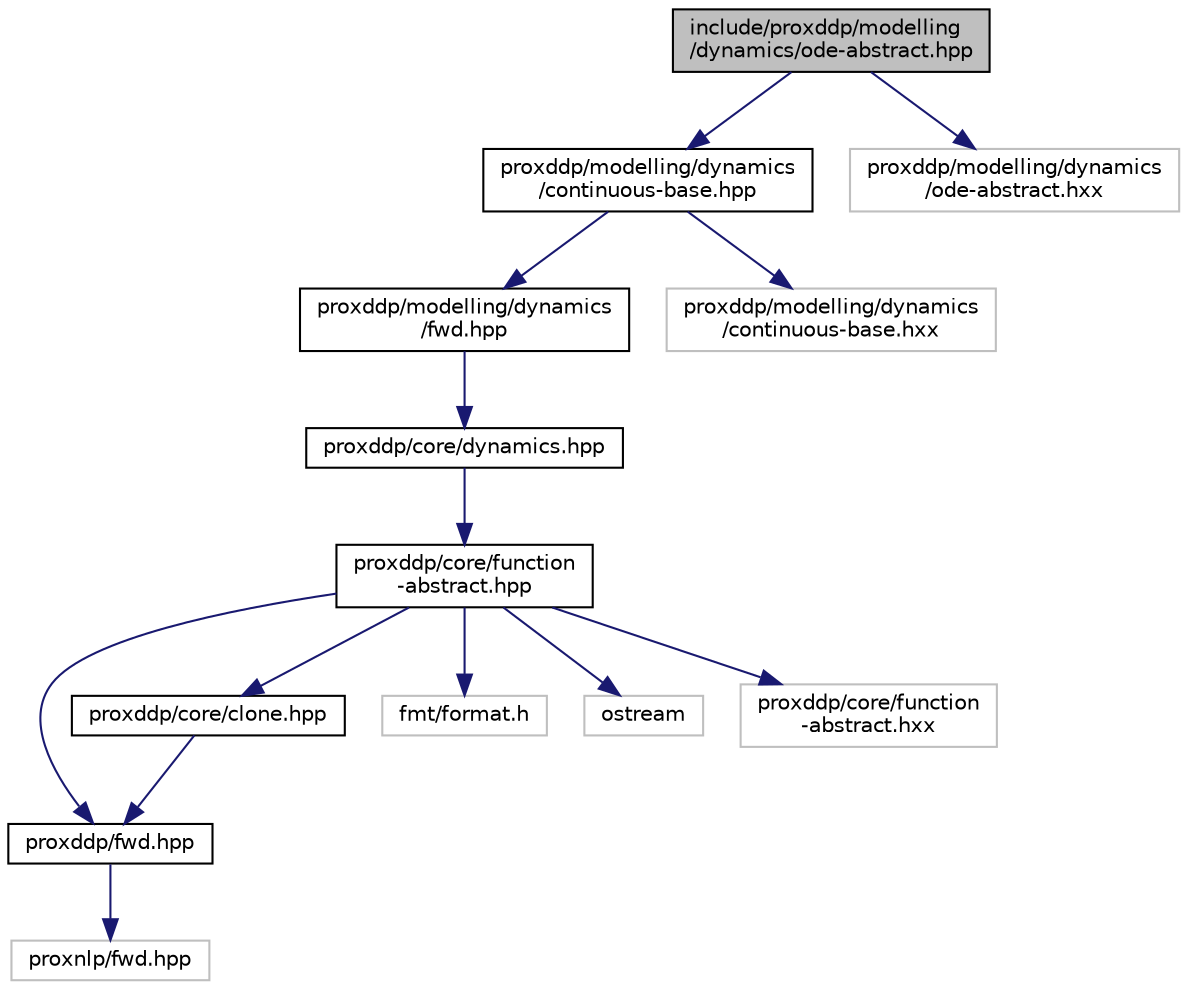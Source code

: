 digraph "include/proxddp/modelling/dynamics/ode-abstract.hpp"
{
 // LATEX_PDF_SIZE
  bgcolor="transparent";
  edge [fontname="Helvetica",fontsize="10",labelfontname="Helvetica",labelfontsize="10"];
  node [fontname="Helvetica",fontsize="10",shape=record];
  Node1 [label="include/proxddp/modelling\l/dynamics/ode-abstract.hpp",height=0.2,width=0.4,color="black", fillcolor="grey75", style="filled", fontcolor="black",tooltip="Defines a class representing ODEs."];
  Node1 -> Node2 [color="midnightblue",fontsize="10",style="solid",fontname="Helvetica"];
  Node2 [label="proxddp/modelling/dynamics\l/continuous-base.hpp",height=0.2,width=0.4,color="black",URL="$continuous-base_8hpp.html",tooltip="Base definitions for continuous dynamics."];
  Node2 -> Node3 [color="midnightblue",fontsize="10",style="solid",fontname="Helvetica"];
  Node3 [label="proxddp/modelling/dynamics\l/fwd.hpp",height=0.2,width=0.4,color="black",URL="$modelling_2dynamics_2fwd_8hpp.html",tooltip=" "];
  Node3 -> Node4 [color="midnightblue",fontsize="10",style="solid",fontname="Helvetica"];
  Node4 [label="proxddp/core/dynamics.hpp",height=0.2,width=0.4,color="black",URL="$dynamics_8hpp.html",tooltip=" "];
  Node4 -> Node5 [color="midnightblue",fontsize="10",style="solid",fontname="Helvetica"];
  Node5 [label="proxddp/core/function\l-abstract.hpp",height=0.2,width=0.4,color="black",URL="$function-abstract_8hpp.html",tooltip="Base definitions for ternary functions."];
  Node5 -> Node6 [color="midnightblue",fontsize="10",style="solid",fontname="Helvetica"];
  Node6 [label="proxddp/fwd.hpp",height=0.2,width=0.4,color="black",URL="$fwd_8hpp.html",tooltip="Forward declarations."];
  Node6 -> Node7 [color="midnightblue",fontsize="10",style="solid",fontname="Helvetica"];
  Node7 [label="proxnlp/fwd.hpp",height=0.2,width=0.4,color="grey75",tooltip=" "];
  Node5 -> Node8 [color="midnightblue",fontsize="10",style="solid",fontname="Helvetica"];
  Node8 [label="proxddp/core/clone.hpp",height=0.2,width=0.4,color="black",URL="$clone_8hpp.html",tooltip=" "];
  Node8 -> Node6 [color="midnightblue",fontsize="10",style="solid",fontname="Helvetica"];
  Node5 -> Node9 [color="midnightblue",fontsize="10",style="solid",fontname="Helvetica"];
  Node9 [label="fmt/format.h",height=0.2,width=0.4,color="grey75",tooltip=" "];
  Node5 -> Node10 [color="midnightblue",fontsize="10",style="solid",fontname="Helvetica"];
  Node10 [label="ostream",height=0.2,width=0.4,color="grey75",tooltip=" "];
  Node5 -> Node11 [color="midnightblue",fontsize="10",style="solid",fontname="Helvetica"];
  Node11 [label="proxddp/core/function\l-abstract.hxx",height=0.2,width=0.4,color="grey75",tooltip=" "];
  Node2 -> Node12 [color="midnightblue",fontsize="10",style="solid",fontname="Helvetica"];
  Node12 [label="proxddp/modelling/dynamics\l/continuous-base.hxx",height=0.2,width=0.4,color="grey75",tooltip=" "];
  Node1 -> Node13 [color="midnightblue",fontsize="10",style="solid",fontname="Helvetica"];
  Node13 [label="proxddp/modelling/dynamics\l/ode-abstract.hxx",height=0.2,width=0.4,color="grey75",tooltip=" "];
}
